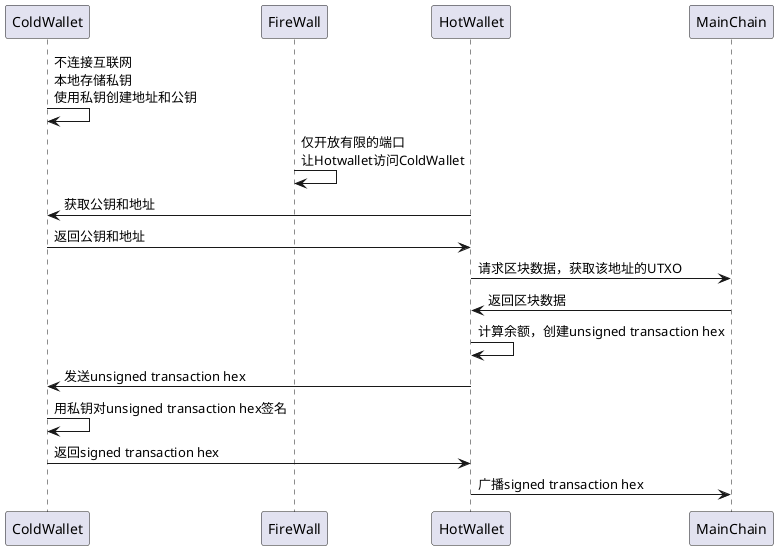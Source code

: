 @startuml

ColdWallet -> ColdWallet: 不连接互联网\n本地存储私钥\n使用私钥创建地址和公钥

FireWall -> FireWall: 仅开放有限的端口\n让Hotwallet访问ColdWallet
HotWallet -> ColdWallet: 获取公钥和地址
ColdWallet -> HotWallet: 返回公钥和地址

HotWallet -> MainChain: 请求区块数据，获取该地址的UTXO
HotWallet <- MainChain: 返回区块数据

HotWallet -> HotWallet: 计算余额，创建unsigned transaction hex
HotWallet -> ColdWallet: 发送unsigned transaction hex
ColdWallet -> ColdWallet: 用私钥对unsigned transaction hex签名
HotWallet <- ColdWallet: 返回signed transaction hex


HotWallet -> MainChain: 广播signed transaction hex



@enduml